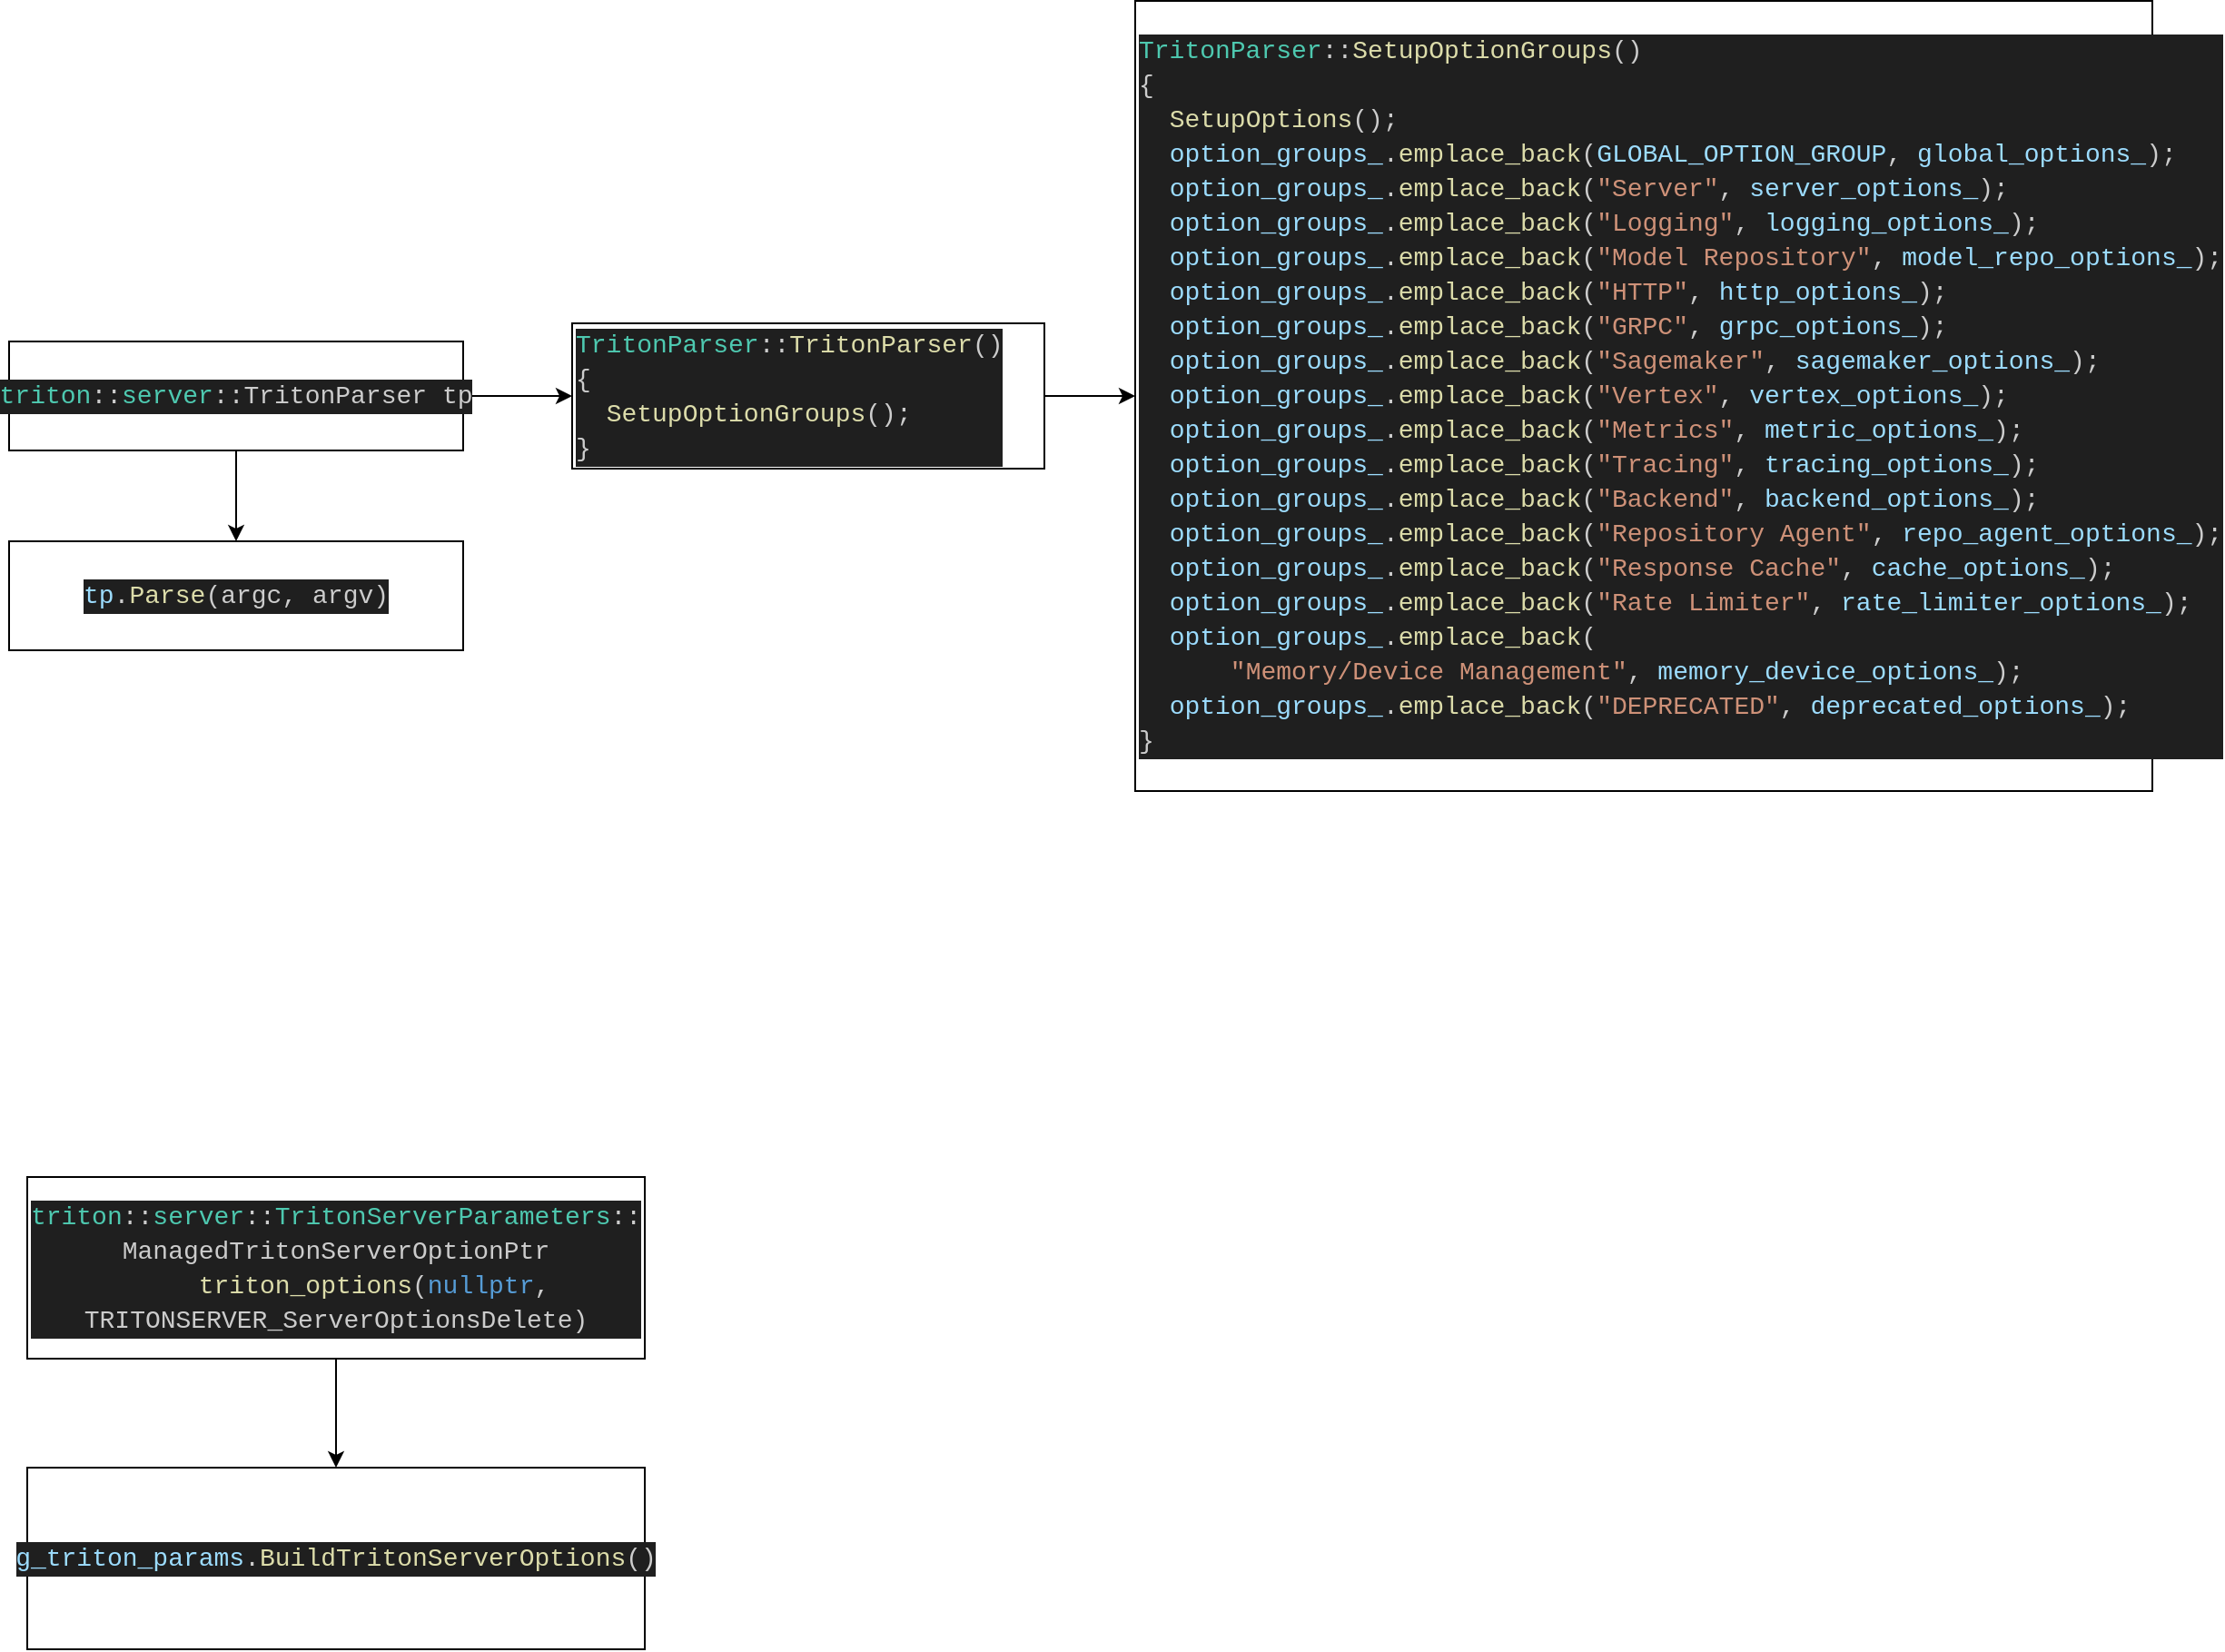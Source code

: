 <mxfile version="26.0.5">
  <diagram name="第 1 页" id="bzPSUCuEi1GjW8RFPb2N">
    <mxGraphModel dx="1674" dy="1941" grid="1" gridSize="10" guides="1" tooltips="1" connect="1" arrows="1" fold="1" page="1" pageScale="1" pageWidth="827" pageHeight="1169" math="0" shadow="0">
      <root>
        <mxCell id="0" />
        <mxCell id="1" parent="0" />
        <mxCell id="B4u7MFJt4ic3U0WcCb89-3" value="" style="edgeStyle=orthogonalEdgeStyle;rounded=0;orthogonalLoop=1;jettySize=auto;html=1;" edge="1" parent="1" source="B4u7MFJt4ic3U0WcCb89-1" target="B4u7MFJt4ic3U0WcCb89-2">
          <mxGeometry relative="1" as="geometry" />
        </mxCell>
        <mxCell id="B4u7MFJt4ic3U0WcCb89-7" value="" style="edgeStyle=orthogonalEdgeStyle;rounded=0;orthogonalLoop=1;jettySize=auto;html=1;" edge="1" parent="1" source="B4u7MFJt4ic3U0WcCb89-1" target="B4u7MFJt4ic3U0WcCb89-6">
          <mxGeometry relative="1" as="geometry" />
        </mxCell>
        <mxCell id="B4u7MFJt4ic3U0WcCb89-1" value="&lt;div style=&quot;color: rgb(204, 204, 204); background-color: rgb(31, 31, 31); font-family: Consolas, &amp;quot;Courier New&amp;quot;, monospace; font-size: 14px; line-height: 19px; white-space: pre;&quot;&gt;&lt;span style=&quot;color: #4ec9b0;&quot;&gt;triton&lt;/span&gt;::&lt;span style=&quot;color: #4ec9b0;&quot;&gt;server&lt;/span&gt;::TritonParser tp&lt;/div&gt;" style="rounded=0;whiteSpace=wrap;html=1;" vertex="1" parent="1">
          <mxGeometry x="120" y="40" width="250" height="60" as="geometry" />
        </mxCell>
        <mxCell id="B4u7MFJt4ic3U0WcCb89-5" value="" style="edgeStyle=orthogonalEdgeStyle;rounded=0;orthogonalLoop=1;jettySize=auto;html=1;" edge="1" parent="1" source="B4u7MFJt4ic3U0WcCb89-2" target="B4u7MFJt4ic3U0WcCb89-4">
          <mxGeometry relative="1" as="geometry" />
        </mxCell>
        <mxCell id="B4u7MFJt4ic3U0WcCb89-2" value="&lt;div style=&quot;color: rgb(204, 204, 204); background-color: rgb(31, 31, 31); font-family: Consolas, &amp;quot;Courier New&amp;quot;, monospace; font-size: 14px; line-height: 19px; white-space: pre;&quot;&gt;&lt;div style=&quot;line-height: 19px;&quot;&gt;&lt;div&gt;&lt;span style=&quot;color: rgb(78, 201, 176);&quot;&gt;TritonParser&lt;/span&gt;::&lt;span style=&quot;color: rgb(220, 220, 170);&quot;&gt;TritonParser&lt;/span&gt;()&lt;/div&gt;&lt;div&gt;&lt;span style=&quot;background-color: light-dark(rgb(31, 31, 31), rgb(210, 210, 210)); color: light-dark(rgb(204, 204, 204), rgb(62, 62, 62));&quot;&gt;{&lt;/span&gt;&lt;/div&gt;&lt;div&gt;&amp;nbsp; &lt;span style=&quot;color: rgb(220, 220, 170);&quot;&gt;SetupOptionGroups&lt;/span&gt;();&lt;/div&gt;&lt;div&gt;}&lt;/div&gt;&lt;/div&gt;&lt;/div&gt;" style="rounded=0;whiteSpace=wrap;html=1;align=left;" vertex="1" parent="1">
          <mxGeometry x="430" y="30" width="260" height="80" as="geometry" />
        </mxCell>
        <mxCell id="B4u7MFJt4ic3U0WcCb89-4" value="&lt;div style=&quot;color: rgb(204, 204, 204); background-color: rgb(31, 31, 31); font-family: Consolas, &amp;quot;Courier New&amp;quot;, monospace; font-size: 14px; line-height: 19px; white-space: pre;&quot;&gt;&lt;div style=&quot;line-height: 19px;&quot;&gt;&lt;div style=&quot;line-height: 19px;&quot;&gt;&lt;div&gt;&lt;span style=&quot;color: #4ec9b0;&quot;&gt;TritonParser&lt;/span&gt;::&lt;span style=&quot;color: #dcdcaa;&quot;&gt;SetupOptionGroups&lt;/span&gt;()&lt;/div&gt;&lt;div&gt;{&lt;/div&gt;&lt;div&gt;&amp;nbsp; &lt;span style=&quot;color: #dcdcaa;&quot;&gt;SetupOptions&lt;/span&gt;();&lt;/div&gt;&lt;div&gt;&amp;nbsp; &lt;span style=&quot;color: #9cdcfe;&quot;&gt;option_groups_&lt;/span&gt;.&lt;span style=&quot;color: #dcdcaa;&quot;&gt;emplace_back&lt;/span&gt;(&lt;span style=&quot;color: #9cdcfe;&quot;&gt;GLOBAL_OPTION_GROUP&lt;/span&gt;, &lt;span style=&quot;color: #9cdcfe;&quot;&gt;global_options_&lt;/span&gt;);&lt;/div&gt;&lt;div&gt;&amp;nbsp; &lt;span style=&quot;color: #9cdcfe;&quot;&gt;option_groups_&lt;/span&gt;.&lt;span style=&quot;color: #dcdcaa;&quot;&gt;emplace_back&lt;/span&gt;(&lt;span style=&quot;color: #ce9178;&quot;&gt;&quot;Server&quot;&lt;/span&gt;, &lt;span style=&quot;color: #9cdcfe;&quot;&gt;server_options_&lt;/span&gt;);&lt;/div&gt;&lt;div&gt;&amp;nbsp; &lt;span style=&quot;color: #9cdcfe;&quot;&gt;option_groups_&lt;/span&gt;.&lt;span style=&quot;color: #dcdcaa;&quot;&gt;emplace_back&lt;/span&gt;(&lt;span style=&quot;color: #ce9178;&quot;&gt;&quot;Logging&quot;&lt;/span&gt;, &lt;span style=&quot;color: #9cdcfe;&quot;&gt;logging_options_&lt;/span&gt;);&lt;/div&gt;&lt;div&gt;&amp;nbsp; &lt;span style=&quot;color: #9cdcfe;&quot;&gt;option_groups_&lt;/span&gt;.&lt;span style=&quot;color: #dcdcaa;&quot;&gt;emplace_back&lt;/span&gt;(&lt;span style=&quot;color: #ce9178;&quot;&gt;&quot;Model Repository&quot;&lt;/span&gt;, &lt;span style=&quot;color: #9cdcfe;&quot;&gt;model_repo_options_&lt;/span&gt;);&lt;/div&gt;&lt;div&gt;&amp;nbsp; &lt;span style=&quot;color: #9cdcfe;&quot;&gt;option_groups_&lt;/span&gt;.&lt;span style=&quot;color: #dcdcaa;&quot;&gt;emplace_back&lt;/span&gt;(&lt;span style=&quot;color: #ce9178;&quot;&gt;&quot;HTTP&quot;&lt;/span&gt;, &lt;span style=&quot;color: #9cdcfe;&quot;&gt;http_options_&lt;/span&gt;);&lt;/div&gt;&lt;div&gt;&amp;nbsp; &lt;span style=&quot;color: #9cdcfe;&quot;&gt;option_groups_&lt;/span&gt;.&lt;span style=&quot;color: #dcdcaa;&quot;&gt;emplace_back&lt;/span&gt;(&lt;span style=&quot;color: #ce9178;&quot;&gt;&quot;GRPC&quot;&lt;/span&gt;, &lt;span style=&quot;color: #9cdcfe;&quot;&gt;grpc_options_&lt;/span&gt;);&lt;/div&gt;&lt;div&gt;&amp;nbsp; &lt;span style=&quot;color: #9cdcfe;&quot;&gt;option_groups_&lt;/span&gt;.&lt;span style=&quot;color: #dcdcaa;&quot;&gt;emplace_back&lt;/span&gt;(&lt;span style=&quot;color: #ce9178;&quot;&gt;&quot;Sagemaker&quot;&lt;/span&gt;, &lt;span style=&quot;color: #9cdcfe;&quot;&gt;sagemaker_options_&lt;/span&gt;);&lt;/div&gt;&lt;div&gt;&amp;nbsp; &lt;span style=&quot;color: #9cdcfe;&quot;&gt;option_groups_&lt;/span&gt;.&lt;span style=&quot;color: #dcdcaa;&quot;&gt;emplace_back&lt;/span&gt;(&lt;span style=&quot;color: #ce9178;&quot;&gt;&quot;Vertex&quot;&lt;/span&gt;, &lt;span style=&quot;color: #9cdcfe;&quot;&gt;vertex_options_&lt;/span&gt;);&lt;/div&gt;&lt;div&gt;&amp;nbsp; &lt;span style=&quot;color: #9cdcfe;&quot;&gt;option_groups_&lt;/span&gt;.&lt;span style=&quot;color: #dcdcaa;&quot;&gt;emplace_back&lt;/span&gt;(&lt;span style=&quot;color: #ce9178;&quot;&gt;&quot;Metrics&quot;&lt;/span&gt;, &lt;span style=&quot;color: #9cdcfe;&quot;&gt;metric_options_&lt;/span&gt;);&lt;/div&gt;&lt;div&gt;&amp;nbsp; &lt;span style=&quot;color: #9cdcfe;&quot;&gt;option_groups_&lt;/span&gt;.&lt;span style=&quot;color: #dcdcaa;&quot;&gt;emplace_back&lt;/span&gt;(&lt;span style=&quot;color: #ce9178;&quot;&gt;&quot;Tracing&quot;&lt;/span&gt;, &lt;span style=&quot;color: #9cdcfe;&quot;&gt;tracing_options_&lt;/span&gt;);&lt;/div&gt;&lt;div&gt;&amp;nbsp; &lt;span style=&quot;color: #9cdcfe;&quot;&gt;option_groups_&lt;/span&gt;.&lt;span style=&quot;color: #dcdcaa;&quot;&gt;emplace_back&lt;/span&gt;(&lt;span style=&quot;color: #ce9178;&quot;&gt;&quot;Backend&quot;&lt;/span&gt;, &lt;span style=&quot;color: #9cdcfe;&quot;&gt;backend_options_&lt;/span&gt;);&lt;/div&gt;&lt;div&gt;&amp;nbsp; &lt;span style=&quot;color: #9cdcfe;&quot;&gt;option_groups_&lt;/span&gt;.&lt;span style=&quot;color: #dcdcaa;&quot;&gt;emplace_back&lt;/span&gt;(&lt;span style=&quot;color: #ce9178;&quot;&gt;&quot;Repository Agent&quot;&lt;/span&gt;, &lt;span style=&quot;color: #9cdcfe;&quot;&gt;repo_agent_options_&lt;/span&gt;);&lt;/div&gt;&lt;div&gt;&amp;nbsp; &lt;span style=&quot;color: #9cdcfe;&quot;&gt;option_groups_&lt;/span&gt;.&lt;span style=&quot;color: #dcdcaa;&quot;&gt;emplace_back&lt;/span&gt;(&lt;span style=&quot;color: #ce9178;&quot;&gt;&quot;Response Cache&quot;&lt;/span&gt;, &lt;span style=&quot;color: #9cdcfe;&quot;&gt;cache_options_&lt;/span&gt;);&lt;/div&gt;&lt;div&gt;&amp;nbsp; &lt;span style=&quot;color: #9cdcfe;&quot;&gt;option_groups_&lt;/span&gt;.&lt;span style=&quot;color: #dcdcaa;&quot;&gt;emplace_back&lt;/span&gt;(&lt;span style=&quot;color: #ce9178;&quot;&gt;&quot;Rate Limiter&quot;&lt;/span&gt;, &lt;span style=&quot;color: #9cdcfe;&quot;&gt;rate_limiter_options_&lt;/span&gt;);&lt;/div&gt;&lt;div&gt;&amp;nbsp; &lt;span style=&quot;color: #9cdcfe;&quot;&gt;option_groups_&lt;/span&gt;.&lt;span style=&quot;color: #dcdcaa;&quot;&gt;emplace_back&lt;/span&gt;(&lt;/div&gt;&lt;div&gt;&amp;nbsp; &amp;nbsp; &amp;nbsp; &lt;span style=&quot;color: #ce9178;&quot;&gt;&quot;Memory/Device Management&quot;&lt;/span&gt;, &lt;span style=&quot;color: #9cdcfe;&quot;&gt;memory_device_options_&lt;/span&gt;);&lt;/div&gt;&lt;div&gt;&amp;nbsp; &lt;span style=&quot;color: #9cdcfe;&quot;&gt;option_groups_&lt;/span&gt;.&lt;span style=&quot;color: #dcdcaa;&quot;&gt;emplace_back&lt;/span&gt;(&lt;span style=&quot;color: #ce9178;&quot;&gt;&quot;DEPRECATED&quot;&lt;/span&gt;, &lt;span style=&quot;color: #9cdcfe;&quot;&gt;deprecated_options_&lt;/span&gt;);&lt;/div&gt;&lt;div&gt;}&lt;/div&gt;&lt;/div&gt;&lt;/div&gt;&lt;/div&gt;" style="rounded=0;whiteSpace=wrap;html=1;align=left;" vertex="1" parent="1">
          <mxGeometry x="740" y="-147.5" width="560" height="435" as="geometry" />
        </mxCell>
        <mxCell id="B4u7MFJt4ic3U0WcCb89-6" value="&lt;div style=&quot;color: rgb(204, 204, 204); background-color: rgb(31, 31, 31); font-family: Consolas, &amp;quot;Courier New&amp;quot;, monospace; font-size: 14px; line-height: 19px; white-space: pre;&quot;&gt;&lt;div style=&quot;line-height: 19px;&quot;&gt;&lt;span style=&quot;color: #9cdcfe;&quot;&gt;tp&lt;/span&gt;.&lt;span style=&quot;color: #dcdcaa;&quot;&gt;Parse&lt;/span&gt;(argc, argv)&lt;/div&gt;&lt;/div&gt;" style="rounded=0;whiteSpace=wrap;html=1;" vertex="1" parent="1">
          <mxGeometry x="120" y="150" width="250" height="60" as="geometry" />
        </mxCell>
        <mxCell id="B4u7MFJt4ic3U0WcCb89-10" value="" style="edgeStyle=orthogonalEdgeStyle;rounded=0;orthogonalLoop=1;jettySize=auto;html=1;" edge="1" parent="1" source="B4u7MFJt4ic3U0WcCb89-8" target="B4u7MFJt4ic3U0WcCb89-9">
          <mxGeometry relative="1" as="geometry" />
        </mxCell>
        <mxCell id="B4u7MFJt4ic3U0WcCb89-8" value="&lt;div style=&quot;color: rgb(204, 204, 204); background-color: rgb(31, 31, 31); font-family: Consolas, &amp;quot;Courier New&amp;quot;, monospace; font-size: 14px; line-height: 19px; white-space: pre;&quot;&gt;&lt;div style=&quot;line-height: 19px;&quot;&gt;&lt;div style=&quot;line-height: 19px;&quot;&gt;&lt;div&gt;&lt;span style=&quot;color: rgb(78, 201, 176);&quot;&gt;triton&lt;/span&gt;::&lt;span style=&quot;color: rgb(78, 201, 176);&quot;&gt;server&lt;/span&gt;::&lt;span style=&quot;color: rgb(78, 201, 176);&quot;&gt;TritonServerParameters&lt;/span&gt;::&lt;/div&gt;&lt;div&gt;ManagedTritonServerOptionPtr&lt;/div&gt;&lt;div&gt;&amp;nbsp; &amp;nbsp; &amp;nbsp; &lt;span style=&quot;color: rgb(220, 220, 170);&quot;&gt;triton_options&lt;/span&gt;(&lt;span style=&quot;color: rgb(86, 156, 214);&quot;&gt;nullptr&lt;/span&gt;, &lt;/div&gt;&lt;div&gt;TRITONSERVER_ServerOptionsDelete)&lt;/div&gt;&lt;/div&gt;&lt;/div&gt;&lt;/div&gt;" style="rounded=0;whiteSpace=wrap;html=1;" vertex="1" parent="1">
          <mxGeometry x="130" y="500" width="340" height="100" as="geometry" />
        </mxCell>
        <mxCell id="B4u7MFJt4ic3U0WcCb89-9" value="&lt;div style=&quot;color: rgb(204, 204, 204); background-color: rgb(31, 31, 31); font-family: Consolas, &amp;quot;Courier New&amp;quot;, monospace; font-size: 14px; line-height: 19px; white-space: pre;&quot;&gt;&lt;div style=&quot;line-height: 19px;&quot;&gt;&lt;div style=&quot;line-height: 19px;&quot;&gt;&lt;div style=&quot;line-height: 19px;&quot;&gt;&lt;span style=&quot;color: #9cdcfe;&quot;&gt;g_triton_params&lt;/span&gt;.&lt;span style=&quot;color: #dcdcaa;&quot;&gt;BuildTritonServerOptions&lt;/span&gt;()&lt;/div&gt;&lt;/div&gt;&lt;/div&gt;&lt;/div&gt;" style="rounded=0;whiteSpace=wrap;html=1;" vertex="1" parent="1">
          <mxGeometry x="130" y="660" width="340" height="100" as="geometry" />
        </mxCell>
      </root>
    </mxGraphModel>
  </diagram>
</mxfile>
